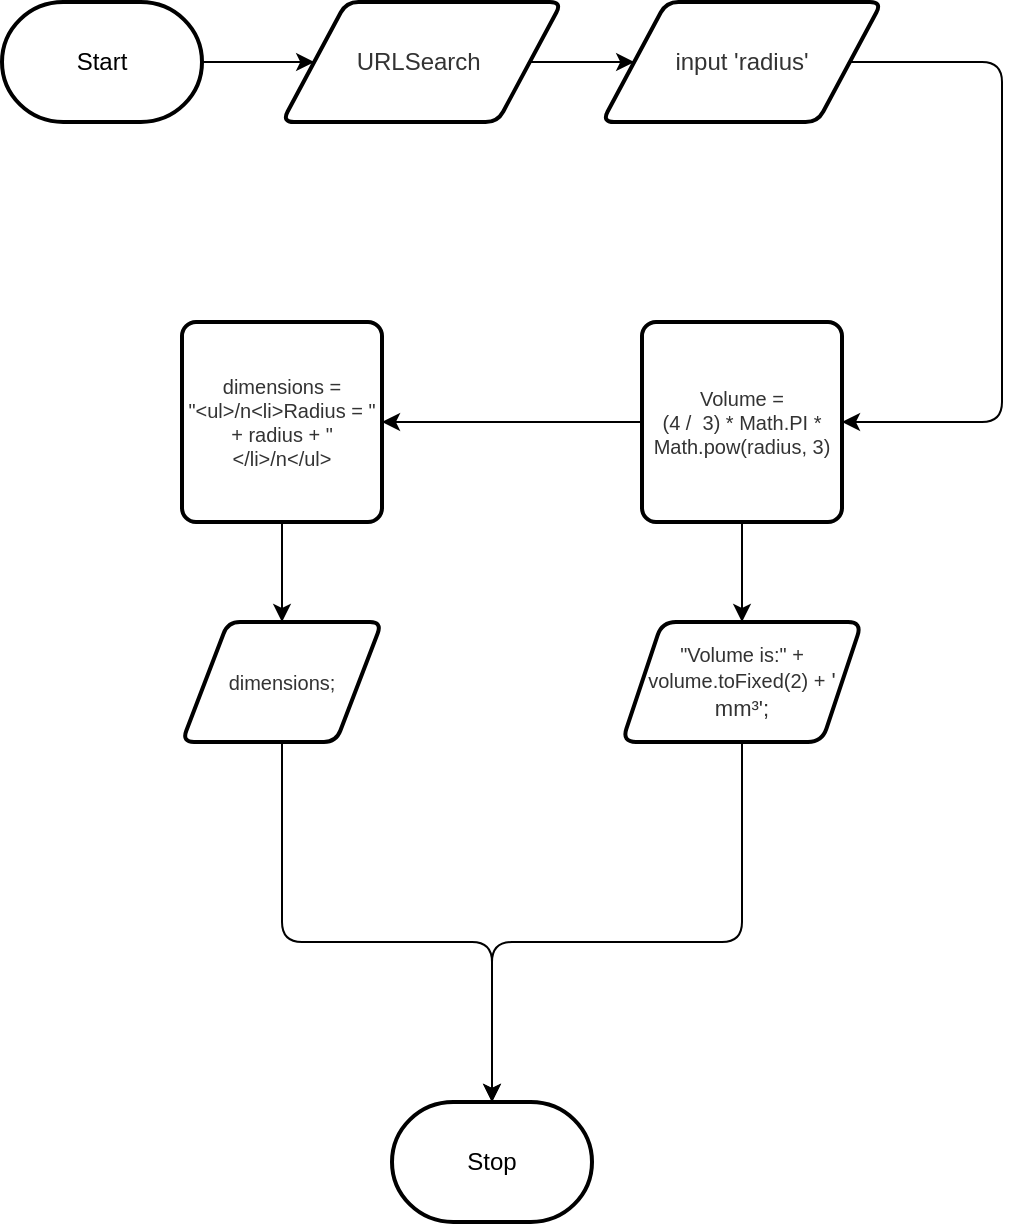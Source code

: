 <mxfile>
    <diagram id="HIP3nbAZw_EuaXWnEj3U" name="Page-1">
        <mxGraphModel dx="414" dy="261" grid="1" gridSize="10" guides="1" tooltips="1" connect="1" arrows="1" fold="1" page="1" pageScale="1" pageWidth="850" pageHeight="1100" math="0" shadow="0">
            <root>
                <mxCell id="0"/>
                <mxCell id="1" parent="0"/>
                <mxCell id="5" value="" style="edgeStyle=none;html=1;fontColor=#333333;" edge="1" parent="1" source="2" target="4">
                    <mxGeometry relative="1" as="geometry"/>
                </mxCell>
                <mxCell id="2" value="Start" style="strokeWidth=2;html=1;shape=mxgraph.flowchart.terminator;whiteSpace=wrap;" parent="1" vertex="1">
                    <mxGeometry x="180" y="170" width="100" height="60" as="geometry"/>
                </mxCell>
                <mxCell id="3" value="Stop" style="strokeWidth=2;html=1;shape=mxgraph.flowchart.terminator;whiteSpace=wrap;" parent="1" vertex="1">
                    <mxGeometry x="375" y="720" width="100" height="60" as="geometry"/>
                </mxCell>
                <mxCell id="9" value="" style="edgeStyle=none;html=1;fontColor=#333333;" edge="1" parent="1" source="4" target="8">
                    <mxGeometry relative="1" as="geometry"/>
                </mxCell>
                <mxCell id="4" value="URLSearch&amp;nbsp;" style="shape=parallelogram;html=1;strokeWidth=2;perimeter=parallelogramPerimeter;whiteSpace=wrap;rounded=1;arcSize=12;size=0.23;fontColor=#333333;" vertex="1" parent="1">
                    <mxGeometry x="320" y="170" width="140" height="60" as="geometry"/>
                </mxCell>
                <mxCell id="13" style="edgeStyle=none;html=1;entryX=1;entryY=0.5;entryDx=0;entryDy=0;fontSize=10;fontColor=#333333;" edge="1" parent="1" source="8" target="14">
                    <mxGeometry relative="1" as="geometry">
                        <mxPoint x="677.5" y="280" as="targetPoint"/>
                        <Array as="points">
                            <mxPoint x="680" y="200"/>
                            <mxPoint x="680" y="380"/>
                        </Array>
                    </mxGeometry>
                </mxCell>
                <mxCell id="8" value="input 'radius'" style="shape=parallelogram;html=1;strokeWidth=2;perimeter=parallelogramPerimeter;whiteSpace=wrap;rounded=1;arcSize=12;size=0.23;fontColor=#333333;" vertex="1" parent="1">
                    <mxGeometry x="480" y="170" width="140" height="60" as="geometry"/>
                </mxCell>
                <mxCell id="17" value="" style="edgeStyle=none;html=1;fontSize=10;fontColor=#333333;" edge="1" parent="1" source="14" target="16">
                    <mxGeometry relative="1" as="geometry"/>
                </mxCell>
                <mxCell id="26" value="" style="edgeStyle=none;html=1;fontSize=10;fontColor=#333333;" edge="1" parent="1" source="14" target="25">
                    <mxGeometry relative="1" as="geometry"/>
                </mxCell>
                <mxCell id="14" value="Volume =&lt;br&gt;(4 /&amp;nbsp; 3) * Math.PI * Math.pow(radius, 3)" style="rounded=1;whiteSpace=wrap;html=1;absoluteArcSize=1;arcSize=14;strokeWidth=2;fontSize=10;fontColor=#333333;" vertex="1" parent="1">
                    <mxGeometry x="500" y="330" width="100" height="100" as="geometry"/>
                </mxCell>
                <mxCell id="24" value="" style="edgeStyle=none;html=1;fontSize=10;fontColor=#333333;" edge="1" parent="1" source="16" target="22">
                    <mxGeometry relative="1" as="geometry"/>
                </mxCell>
                <mxCell id="16" value="dimensions =&lt;br&gt;&quot;&amp;lt;ul&amp;gt;/n&amp;lt;li&amp;gt;Radius = &quot; + radius + &quot;&amp;lt;/li&amp;gt;/n&amp;lt;/ul&amp;gt;" style="rounded=1;whiteSpace=wrap;html=1;absoluteArcSize=1;arcSize=14;strokeWidth=2;fontSize=10;fontColor=#333333;" vertex="1" parent="1">
                    <mxGeometry x="270" y="330" width="100" height="100" as="geometry"/>
                </mxCell>
                <mxCell id="28" style="edgeStyle=none;html=1;fontSize=11;fontColor=#FFFFFF;entryX=0.5;entryY=0;entryDx=0;entryDy=0;entryPerimeter=0;" edge="1" parent="1" source="22" target="3">
                    <mxGeometry relative="1" as="geometry">
                        <mxPoint x="430" y="720" as="targetPoint"/>
                        <Array as="points">
                            <mxPoint x="320" y="640"/>
                            <mxPoint x="425" y="640"/>
                        </Array>
                    </mxGeometry>
                </mxCell>
                <mxCell id="22" value="dimensions;" style="shape=parallelogram;html=1;strokeWidth=2;perimeter=parallelogramPerimeter;whiteSpace=wrap;rounded=1;arcSize=12;size=0.23;fontSize=10;fontColor=#333333;" vertex="1" parent="1">
                    <mxGeometry x="270" y="480" width="100" height="60" as="geometry"/>
                </mxCell>
                <mxCell id="27" style="edgeStyle=none;html=1;entryX=0.5;entryY=0;entryDx=0;entryDy=0;entryPerimeter=0;fontSize=11;fontColor=#FFFFFF;" edge="1" parent="1" source="25" target="3">
                    <mxGeometry relative="1" as="geometry">
                        <Array as="points">
                            <mxPoint x="550" y="640"/>
                            <mxPoint x="425" y="640"/>
                        </Array>
                    </mxGeometry>
                </mxCell>
                <mxCell id="25" value="&lt;font&gt;&quot;Volume is:&quot; + volume.toFixed(2) +&lt;font style=&quot;font-size: 11px;&quot;&gt;&amp;nbsp;&lt;span style=&quot;&quot; id=&quot;docs-internal-guid-61d066b8-7fff-3584-79f9-0dfbc6c90c91&quot;&gt;&lt;span style=&quot;font-family: Consolas, sans-serif; font-variant-numeric: normal; font-variant-east-asian: normal; font-variant-alternates: normal; font-variant-position: normal; vertical-align: baseline;&quot;&gt;' mm³&lt;/span&gt;&lt;span style=&quot;font-family: Consolas, sans-serif; font-variant-numeric: normal; font-variant-east-asian: normal; font-variant-alternates: normal; font-variant-position: normal; vertical-align: baseline;&quot;&gt;';&lt;/span&gt;&lt;/span&gt;&lt;/font&gt;&lt;/font&gt;" style="shape=parallelogram;perimeter=parallelogramPerimeter;whiteSpace=wrap;html=1;fixedSize=1;fontSize=10;rounded=1;arcSize=14;strokeWidth=2;fontColor=#333333;" vertex="1" parent="1">
                    <mxGeometry x="490" y="480" width="120" height="60" as="geometry"/>
                </mxCell>
            </root>
        </mxGraphModel>
    </diagram>
</mxfile>